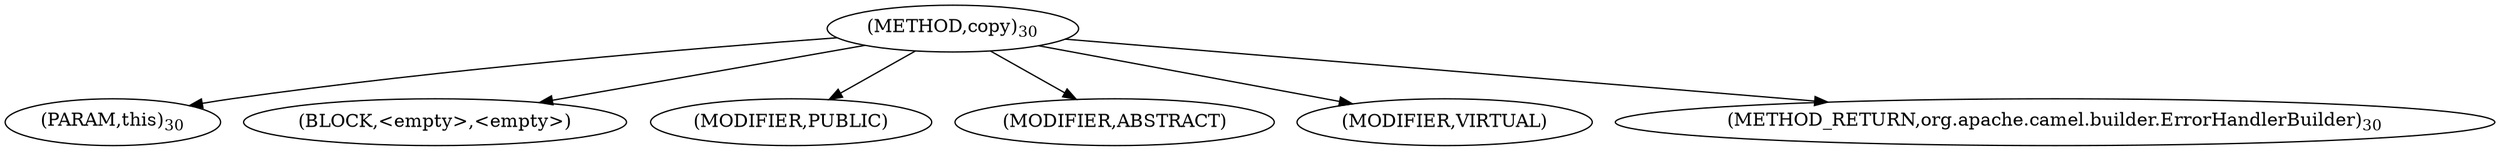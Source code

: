digraph "copy" {  
"7" [label = <(METHOD,copy)<SUB>30</SUB>> ]
"8" [label = <(PARAM,this)<SUB>30</SUB>> ]
"9" [label = <(BLOCK,&lt;empty&gt;,&lt;empty&gt;)> ]
"10" [label = <(MODIFIER,PUBLIC)> ]
"11" [label = <(MODIFIER,ABSTRACT)> ]
"12" [label = <(MODIFIER,VIRTUAL)> ]
"13" [label = <(METHOD_RETURN,org.apache.camel.builder.ErrorHandlerBuilder)<SUB>30</SUB>> ]
  "7" -> "8" 
  "7" -> "9" 
  "7" -> "10" 
  "7" -> "11" 
  "7" -> "12" 
  "7" -> "13" 
}
